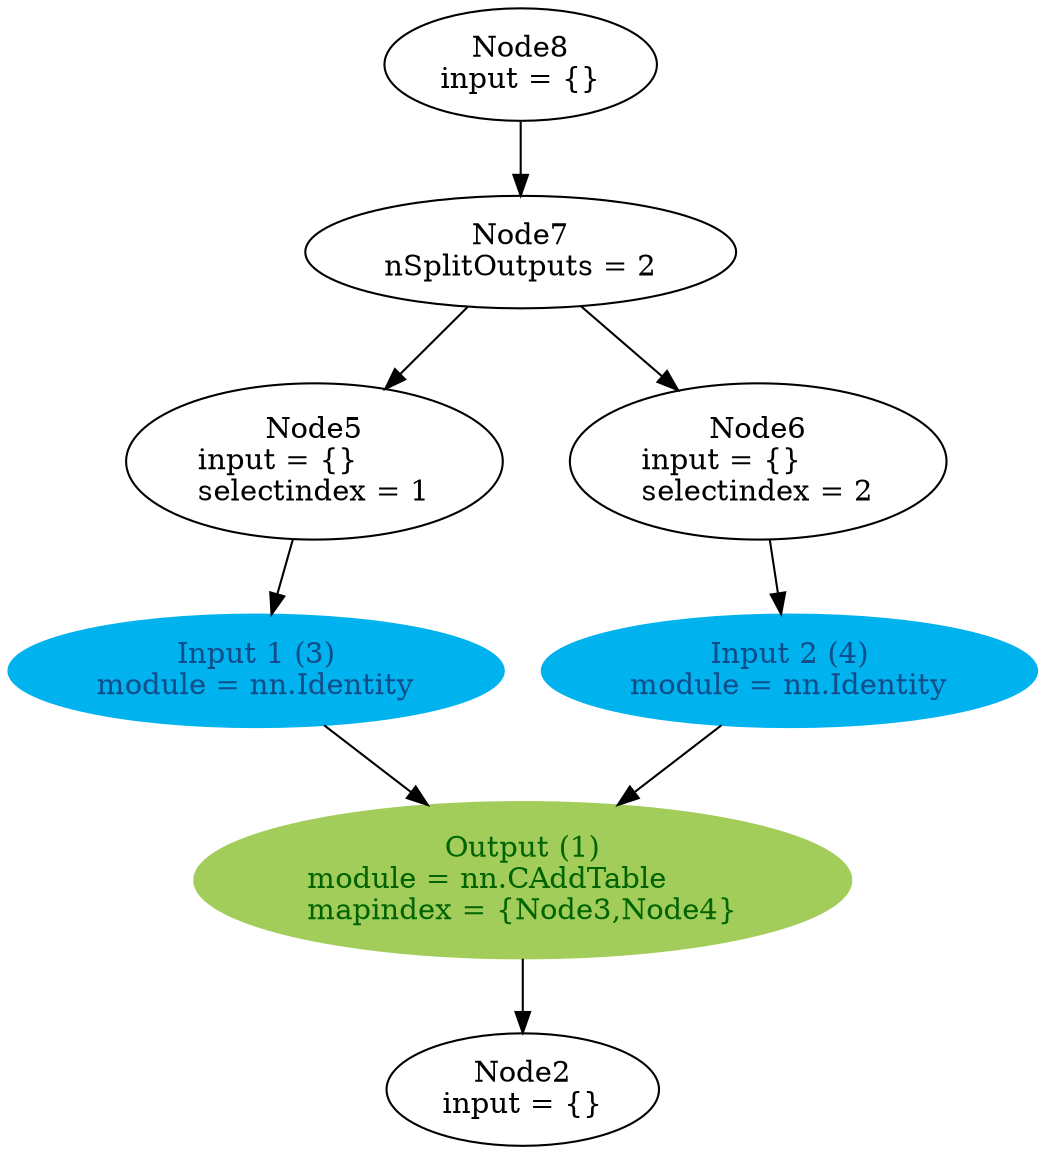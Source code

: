 digraph G {
	graph [bb="0,0,396,548"];
	node [label="\N",
		shape=oval
	];
	n1	 [color=darkolivegreen3,
		fillcolor=darkolivegreen3,
		fontcolor=darkgreen,
		height=1.041,
		label="Output (1)\nmodule = nn.CAddTable\lmapindex = {Node3,Node4}",
		pos="198,128",
		style=filled,
		tooltip="[simple1.lua]:14",
		width=3.4842];
	n2	 [height=0.74639,
		label="Node2\ninput = {}",
		pos="198,27",
		tooltip="[[C]]:-1",
		width=1.449];
	n1 -> n2	 [pos="e,198,53.924 198,90.417 198,81.802 198,72.626 198,64.035"];
	n3	 [color=deepskyblue2,
		fillcolor=deepskyblue2,
		fontcolor=dodgerblue4,
		height=0.74639,
		label="Input 1 (3)\nmodule = nn.Identity",
		pos="94,229",
		style=filled,
		tooltip="[simple1.lua]:4",
		width=2.6216];
	n3 -> n1	 [pos="e,161.16,164.07 120.24,203.02 130.41,193.34 142.34,181.99 153.75,171.12"];
	n4	 [color=deepskyblue2,
		fillcolor=deepskyblue2,
		fontcolor=dodgerblue4,
		height=0.74639,
		label="Input 2 (4)\nmodule = nn.Identity",
		pos="302,229",
		style=filled,
		tooltip="[simple1.lua]:9",
		width=2.6216];
	n4 -> n1	 [pos="e,234.84,164.07 275.76,203.02 265.59,193.34 253.66,181.99 242.25,171.12"];
	n5	 [height=1.041,
		label="Node5\ninput = {}\lselectindex = 1",
		pos="106,330",
		tooltip="[[C]]:-1-1",
		width=1.978];
	n5 -> n3	 [pos="e,97.142,255.92 101.57,292.42 100.52,283.8 99.409,274.63 98.368,266.04"];
	n6	 [height=1.041,
		label="Node6\ninput = {}\lselectindex = 2",
		pos="290,330",
		tooltip="[[C]]:-1-2",
		width=1.978];
	n6 -> n4	 [pos="e,298.86,255.92 294.43,292.42 295.48,283.8 296.59,274.63 297.63,266.04"];
	n7	 [height=0.74639,
		label="Node7\nnSplitOutputs = 2",
		pos="186,431",
		tooltip="[[C]]:-1-mnode",
		width=2.2781];
	n7 -> n5	 [pos="e,133.3,364.79 165.61,404.76 157.71,394.99 148.46,383.54 139.63,372.62"];
	n7 -> n6	 [pos="e,256.12,363.25 211.98,405.27 223.04,394.74 236.21,382.2 248.56,370.45"];
	n8	 [height=0.74639,
		label="Node8\ninput = {}",
		pos="186,521",
		tooltip="[[C]]:-1",
		width=1.449];
	n8 -> n7	 [pos="e,186,458.05 186,494.07 186,486 186,476.94 186,468.3"];
}
